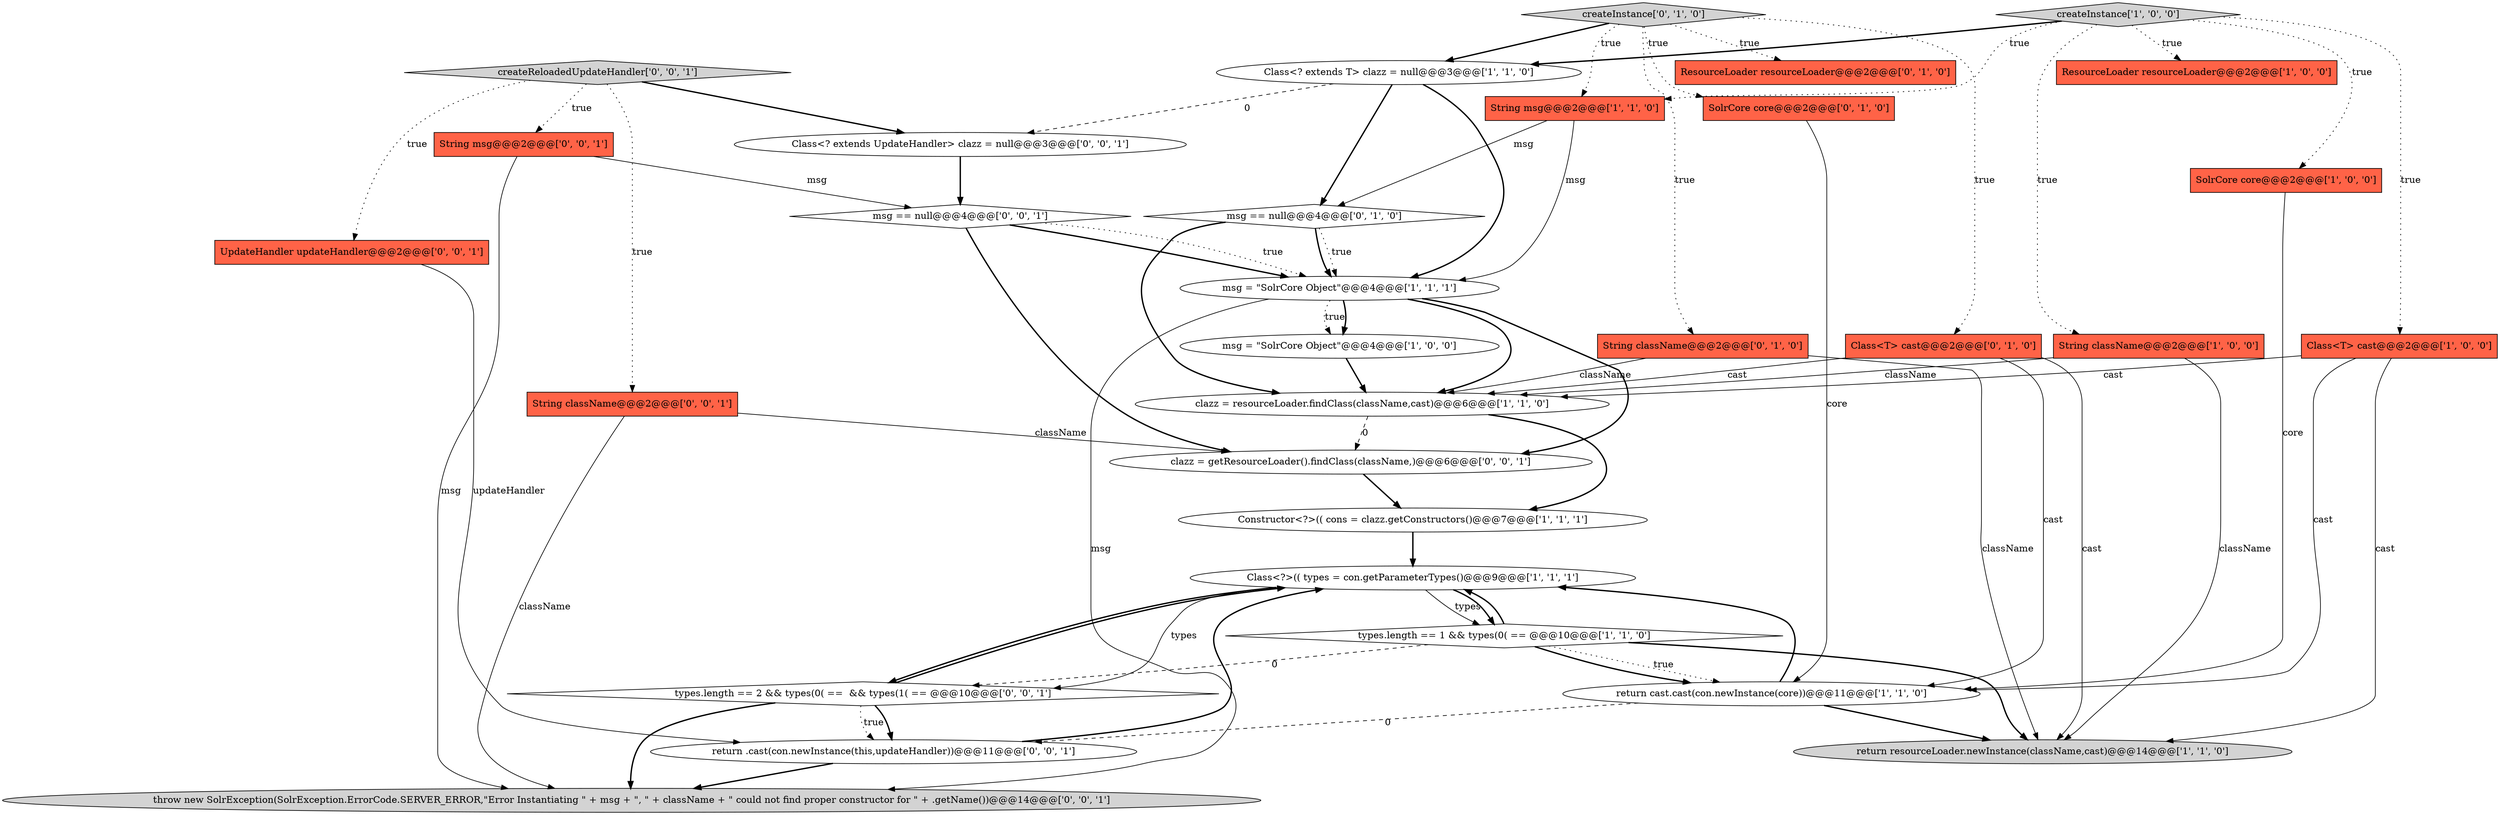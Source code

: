 digraph {
4 [style = filled, label = "Constructor<?>(( cons = clazz.getConstructors()@@@7@@@['1', '1', '1']", fillcolor = white, shape = ellipse image = "AAA0AAABBB1BBB"];
29 [style = filled, label = "types.length == 2 && types(0( ==  && types(1( == @@@10@@@['0', '0', '1']", fillcolor = white, shape = diamond image = "AAA0AAABBB3BBB"];
6 [style = filled, label = "clazz = resourceLoader.findClass(className,cast)@@@6@@@['1', '1', '0']", fillcolor = white, shape = ellipse image = "AAA0AAABBB1BBB"];
8 [style = filled, label = "ResourceLoader resourceLoader@@@2@@@['1', '0', '0']", fillcolor = tomato, shape = box image = "AAA0AAABBB1BBB"];
26 [style = filled, label = "return .cast(con.newInstance(this,updateHandler))@@@11@@@['0', '0', '1']", fillcolor = white, shape = ellipse image = "AAA0AAABBB3BBB"];
5 [style = filled, label = "String className@@@2@@@['1', '0', '0']", fillcolor = tomato, shape = box image = "AAA0AAABBB1BBB"];
13 [style = filled, label = "Class<?>(( types = con.getParameterTypes()@@@9@@@['1', '1', '1']", fillcolor = white, shape = ellipse image = "AAA0AAABBB1BBB"];
17 [style = filled, label = "SolrCore core@@@2@@@['0', '1', '0']", fillcolor = tomato, shape = box image = "AAA0AAABBB2BBB"];
24 [style = filled, label = "String className@@@2@@@['0', '0', '1']", fillcolor = tomato, shape = box image = "AAA0AAABBB3BBB"];
0 [style = filled, label = "msg = \"SolrCore Object\"@@@4@@@['1', '0', '0']", fillcolor = white, shape = ellipse image = "AAA0AAABBB1BBB"];
2 [style = filled, label = "types.length == 1 && types(0( == @@@10@@@['1', '1', '0']", fillcolor = white, shape = diamond image = "AAA0AAABBB1BBB"];
14 [style = filled, label = "return resourceLoader.newInstance(className,cast)@@@14@@@['1', '1', '0']", fillcolor = lightgray, shape = ellipse image = "AAA0AAABBB1BBB"];
16 [style = filled, label = "Class<T> cast@@@2@@@['0', '1', '0']", fillcolor = tomato, shape = box image = "AAA0AAABBB2BBB"];
15 [style = filled, label = "ResourceLoader resourceLoader@@@2@@@['0', '1', '0']", fillcolor = tomato, shape = box image = "AAA0AAABBB2BBB"];
12 [style = filled, label = "String msg@@@2@@@['1', '1', '0']", fillcolor = tomato, shape = box image = "AAA0AAABBB1BBB"];
28 [style = filled, label = "Class<? extends UpdateHandler> clazz = null@@@3@@@['0', '0', '1']", fillcolor = white, shape = ellipse image = "AAA0AAABBB3BBB"];
9 [style = filled, label = "SolrCore core@@@2@@@['1', '0', '0']", fillcolor = tomato, shape = box image = "AAA0AAABBB1BBB"];
18 [style = filled, label = "msg == null@@@4@@@['0', '1', '0']", fillcolor = white, shape = diamond image = "AAA0AAABBB2BBB"];
20 [style = filled, label = "createInstance['0', '1', '0']", fillcolor = lightgray, shape = diamond image = "AAA0AAABBB2BBB"];
1 [style = filled, label = "msg = \"SolrCore Object\"@@@4@@@['1', '1', '1']", fillcolor = white, shape = ellipse image = "AAA0AAABBB1BBB"];
30 [style = filled, label = "clazz = getResourceLoader().findClass(className,)@@@6@@@['0', '0', '1']", fillcolor = white, shape = ellipse image = "AAA0AAABBB3BBB"];
23 [style = filled, label = "msg == null@@@4@@@['0', '0', '1']", fillcolor = white, shape = diamond image = "AAA0AAABBB3BBB"];
21 [style = filled, label = "UpdateHandler updateHandler@@@2@@@['0', '0', '1']", fillcolor = tomato, shape = box image = "AAA0AAABBB3BBB"];
25 [style = filled, label = "createReloadedUpdateHandler['0', '0', '1']", fillcolor = lightgray, shape = diamond image = "AAA0AAABBB3BBB"];
27 [style = filled, label = "String msg@@@2@@@['0', '0', '1']", fillcolor = tomato, shape = box image = "AAA0AAABBB3BBB"];
3 [style = filled, label = "Class<? extends T> clazz = null@@@3@@@['1', '1', '0']", fillcolor = white, shape = ellipse image = "AAA0AAABBB1BBB"];
22 [style = filled, label = "throw new SolrException(SolrException.ErrorCode.SERVER_ERROR,\"Error Instantiating \" + msg + \", \" + className + \" could not find proper constructor for \" + .getName())@@@14@@@['0', '0', '1']", fillcolor = lightgray, shape = ellipse image = "AAA0AAABBB3BBB"];
11 [style = filled, label = "return cast.cast(con.newInstance(core))@@@11@@@['1', '1', '0']", fillcolor = white, shape = ellipse image = "AAA0AAABBB1BBB"];
19 [style = filled, label = "String className@@@2@@@['0', '1', '0']", fillcolor = tomato, shape = box image = "AAA0AAABBB2BBB"];
10 [style = filled, label = "Class<T> cast@@@2@@@['1', '0', '0']", fillcolor = tomato, shape = box image = "AAA0AAABBB1BBB"];
7 [style = filled, label = "createInstance['1', '0', '0']", fillcolor = lightgray, shape = diamond image = "AAA0AAABBB1BBB"];
0->6 [style = bold, label=""];
23->30 [style = bold, label=""];
26->22 [style = bold, label=""];
1->22 [style = solid, label="msg"];
2->11 [style = dotted, label="true"];
29->13 [style = bold, label=""];
20->3 [style = bold, label=""];
6->30 [style = dashed, label="0"];
17->11 [style = solid, label="core"];
18->1 [style = dotted, label="true"];
6->4 [style = bold, label=""];
9->11 [style = solid, label="core"];
27->23 [style = solid, label="msg"];
19->6 [style = solid, label="className"];
26->13 [style = bold, label=""];
11->26 [style = dashed, label="0"];
1->0 [style = dotted, label="true"];
23->1 [style = bold, label=""];
2->11 [style = bold, label=""];
2->13 [style = bold, label=""];
7->8 [style = dotted, label="true"];
7->10 [style = dotted, label="true"];
7->12 [style = dotted, label="true"];
10->11 [style = solid, label="cast"];
25->21 [style = dotted, label="true"];
28->23 [style = bold, label=""];
20->17 [style = dotted, label="true"];
29->26 [style = dotted, label="true"];
13->29 [style = solid, label="types"];
27->22 [style = solid, label="msg"];
3->18 [style = bold, label=""];
1->6 [style = bold, label=""];
5->6 [style = solid, label="className"];
7->9 [style = dotted, label="true"];
11->14 [style = bold, label=""];
12->18 [style = solid, label="msg"];
20->16 [style = dotted, label="true"];
3->1 [style = bold, label=""];
7->5 [style = dotted, label="true"];
7->3 [style = bold, label=""];
10->14 [style = solid, label="cast"];
19->14 [style = solid, label="className"];
20->12 [style = dotted, label="true"];
20->15 [style = dotted, label="true"];
25->27 [style = dotted, label="true"];
25->28 [style = bold, label=""];
16->11 [style = solid, label="cast"];
24->22 [style = solid, label="className"];
23->1 [style = dotted, label="true"];
3->28 [style = dashed, label="0"];
25->24 [style = dotted, label="true"];
5->14 [style = solid, label="className"];
16->14 [style = solid, label="cast"];
13->29 [style = bold, label=""];
11->13 [style = bold, label=""];
1->30 [style = bold, label=""];
13->2 [style = solid, label="types"];
30->4 [style = bold, label=""];
2->29 [style = dashed, label="0"];
29->22 [style = bold, label=""];
4->13 [style = bold, label=""];
16->6 [style = solid, label="cast"];
24->30 [style = solid, label="className"];
2->14 [style = bold, label=""];
18->1 [style = bold, label=""];
20->19 [style = dotted, label="true"];
13->2 [style = bold, label=""];
12->1 [style = solid, label="msg"];
21->26 [style = solid, label="updateHandler"];
10->6 [style = solid, label="cast"];
18->6 [style = bold, label=""];
1->0 [style = bold, label=""];
29->26 [style = bold, label=""];
}
